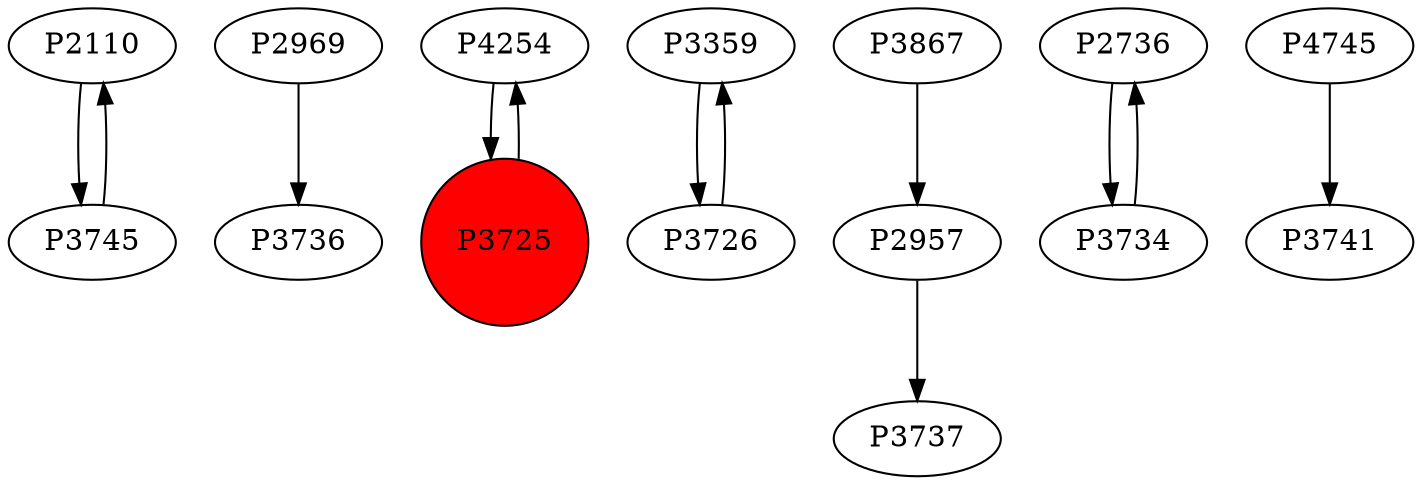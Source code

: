 digraph {
	P2110 -> P3745
	P2969 -> P3736
	P4254 -> P3725
	P3725 -> P4254
	P3359 -> P3726
	P3867 -> P2957
	P3745 -> P2110
	P2736 -> P3734
	P3734 -> P2736
	P4745 -> P3741
	P3726 -> P3359
	P2957 -> P3737
	P3725 [shape=circle]
	P3725 [style=filled]
	P3725 [fillcolor=red]
}